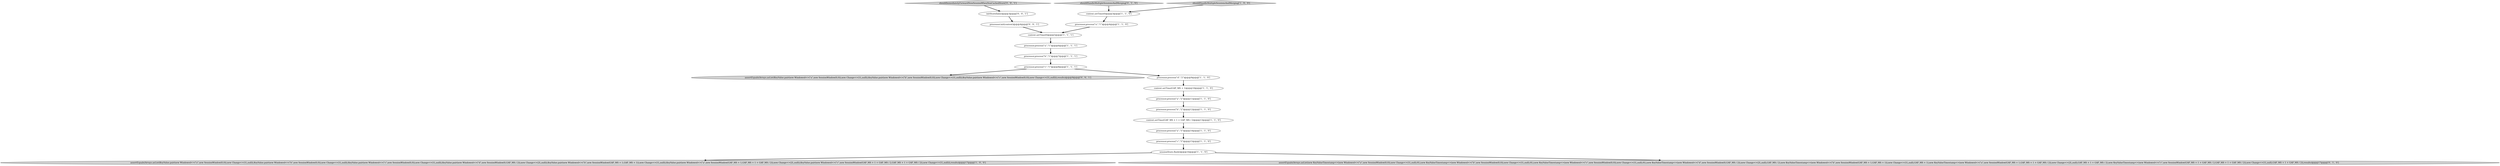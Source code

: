 digraph {
1 [style = filled, label = "processor.process(\"b\",\"1\")@@@7@@@['1', '1', '1']", fillcolor = white, shape = ellipse image = "AAA0AAABBB1BBB"];
14 [style = filled, label = "context.setTime(0)@@@3@@@['1', '1', '0']", fillcolor = white, shape = ellipse image = "AAA0AAABBB1BBB"];
8 [style = filled, label = "assertEquals(Arrays.asList(KeyValue.pair(new Windowed<>(\"a\",new SessionWindow(0,0)),new Change<>(1L,null)),KeyValue.pair(new Windowed<>(\"b\",new SessionWindow(0,0)),new Change<>(1L,null)),KeyValue.pair(new Windowed<>(\"c\",new SessionWindow(0,0)),new Change<>(1L,null)),KeyValue.pair(new Windowed<>(\"d\",new SessionWindow(0,GAP_MS / 2)),new Change<>(2L,null)),KeyValue.pair(new Windowed<>(\"b\",new SessionWindow(GAP_MS + 1,GAP_MS + 1)),new Change<>(1L,null)),KeyValue.pair(new Windowed<>(\"a\",new SessionWindow(GAP_MS + 1,GAP_MS + 1 + GAP_MS / 2)),new Change<>(2L,null)),KeyValue.pair(new Windowed<>(\"c\",new SessionWindow(GAP_MS + 1 + GAP_MS / 2,GAP_MS + 1 + GAP_MS / 2)),new Change<>(1L,null))),results)@@@17@@@['1', '0', '0']", fillcolor = lightgray, shape = ellipse image = "AAA0AAABBB1BBB"];
13 [style = filled, label = "processor.process(\"c\",\"1\")@@@8@@@['1', '1', '1']", fillcolor = white, shape = ellipse image = "AAA0AAABBB1BBB"];
2 [style = filled, label = "processor.process(\"a\",\"3\")@@@14@@@['1', '1', '0']", fillcolor = white, shape = ellipse image = "AAA0AAABBB1BBB"];
9 [style = filled, label = "context.setTime(0)@@@5@@@['1', '1', '1']", fillcolor = white, shape = ellipse image = "AAA0AAABBB1BBB"];
21 [style = filled, label = "processor.init(context)@@@4@@@['0', '0', '1']", fillcolor = white, shape = ellipse image = "AAA0AAABBB3BBB"];
17 [style = filled, label = "shouldHandleMultipleSessionsAndMerging['0', '1', '0']", fillcolor = lightgray, shape = diamond image = "AAA0AAABBB2BBB"];
5 [style = filled, label = "processor.process(\"a\",\"1\")@@@6@@@['1', '1', '1']", fillcolor = white, shape = ellipse image = "AAA0AAABBB1BBB"];
10 [style = filled, label = "context.setTime(GAP_MS + 1 + GAP_MS / 2)@@@13@@@['1', '1', '0']", fillcolor = white, shape = ellipse image = "AAA0AAABBB1BBB"];
18 [style = filled, label = "shouldImmediatelyForwardNewSessionWhenNonCachedStore['0', '0', '1']", fillcolor = lightgray, shape = diamond image = "AAA0AAABBB3BBB"];
6 [style = filled, label = "processor.process(\"b\",\"2\")@@@12@@@['1', '1', '0']", fillcolor = white, shape = ellipse image = "AAA0AAABBB1BBB"];
19 [style = filled, label = "assertEquals(Arrays.asList(KeyValue.pair(new Windowed<>(\"a\",new SessionWindow(0,0)),new Change<>(1L,null)),KeyValue.pair(new Windowed<>(\"b\",new SessionWindow(0,0)),new Change<>(1L,null)),KeyValue.pair(new Windowed<>(\"c\",new SessionWindow(0,0)),new Change<>(1L,null))),results)@@@9@@@['0', '0', '1']", fillcolor = lightgray, shape = ellipse image = "AAA0AAABBB3BBB"];
16 [style = filled, label = "assertEquals(Arrays.asList(new KeyValueTimestamp<>(new Windowed<>(\"a\",new SessionWindow(0,0)),new Change<>(1L,null),0L),new KeyValueTimestamp<>(new Windowed<>(\"b\",new SessionWindow(0,0)),new Change<>(1L,null),0L),new KeyValueTimestamp<>(new Windowed<>(\"c\",new SessionWindow(0,0)),new Change<>(1L,null),0L),new KeyValueTimestamp<>(new Windowed<>(\"d\",new SessionWindow(0,GAP_MS / 2)),new Change<>(2L,null),GAP_MS / 2),new KeyValueTimestamp<>(new Windowed<>(\"b\",new SessionWindow(GAP_MS + 1,GAP_MS + 1)),new Change<>(1L,null),GAP_MS + 1),new KeyValueTimestamp<>(new Windowed<>(\"a\",new SessionWindow(GAP_MS + 1,GAP_MS + 1 + GAP_MS / 2)),new Change<>(2L,null),GAP_MS + 1 + GAP_MS / 2),new KeyValueTimestamp<>(new Windowed<>(\"c\",new SessionWindow(GAP_MS + 1 + GAP_MS / 2,GAP_MS + 1 + GAP_MS / 2)),new Change<>(1L,null),GAP_MS + 1 + GAP_MS / 2)),results)@@@17@@@['0', '1', '0']", fillcolor = lightgray, shape = ellipse image = "AAA0AAABBB2BBB"];
0 [style = filled, label = "sessionStore.flush()@@@16@@@['1', '1', '0']", fillcolor = white, shape = ellipse image = "AAA0AAABBB1BBB"];
4 [style = filled, label = "processor.process(\"a\",\"1\")@@@4@@@['1', '1', '0']", fillcolor = white, shape = ellipse image = "AAA0AAABBB1BBB"];
3 [style = filled, label = "shouldHandleMultipleSessionsAndMerging['1', '0', '0']", fillcolor = lightgray, shape = diamond image = "AAA0AAABBB1BBB"];
15 [style = filled, label = "context.setTime(GAP_MS + 1)@@@10@@@['1', '1', '0']", fillcolor = white, shape = ellipse image = "AAA0AAABBB1BBB"];
12 [style = filled, label = "processor.process(\"d\",\"2\")@@@9@@@['1', '1', '0']", fillcolor = white, shape = ellipse image = "AAA0AAABBB1BBB"];
20 [style = filled, label = "initStore(false)@@@3@@@['0', '0', '1']", fillcolor = white, shape = ellipse image = "AAA0AAABBB3BBB"];
7 [style = filled, label = "processor.process(\"c\",\"3\")@@@15@@@['1', '1', '0']", fillcolor = white, shape = ellipse image = "AAA0AAABBB1BBB"];
11 [style = filled, label = "processor.process(\"a\",\"2\")@@@11@@@['1', '1', '0']", fillcolor = white, shape = ellipse image = "AAA0AAABBB1BBB"];
3->14 [style = bold, label=""];
18->20 [style = bold, label=""];
10->2 [style = bold, label=""];
13->19 [style = bold, label=""];
2->7 [style = bold, label=""];
12->15 [style = bold, label=""];
5->1 [style = bold, label=""];
17->14 [style = bold, label=""];
0->8 [style = bold, label=""];
11->6 [style = bold, label=""];
6->10 [style = bold, label=""];
20->21 [style = bold, label=""];
13->12 [style = bold, label=""];
15->11 [style = bold, label=""];
4->9 [style = bold, label=""];
7->0 [style = bold, label=""];
21->9 [style = bold, label=""];
14->4 [style = bold, label=""];
9->5 [style = bold, label=""];
1->13 [style = bold, label=""];
0->16 [style = bold, label=""];
}
